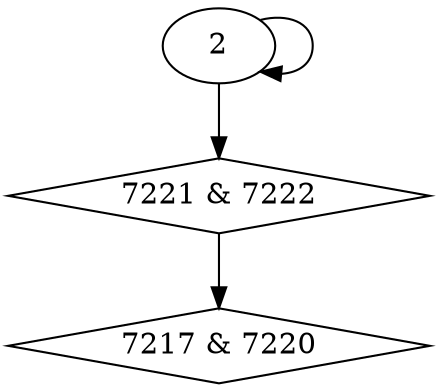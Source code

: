 digraph {
0 [label = "7217 & 7220", shape = diamond];
1 [label = "7221 & 7222", shape = diamond];
1 -> 0;
2 -> 1;
2 -> 2;
}
